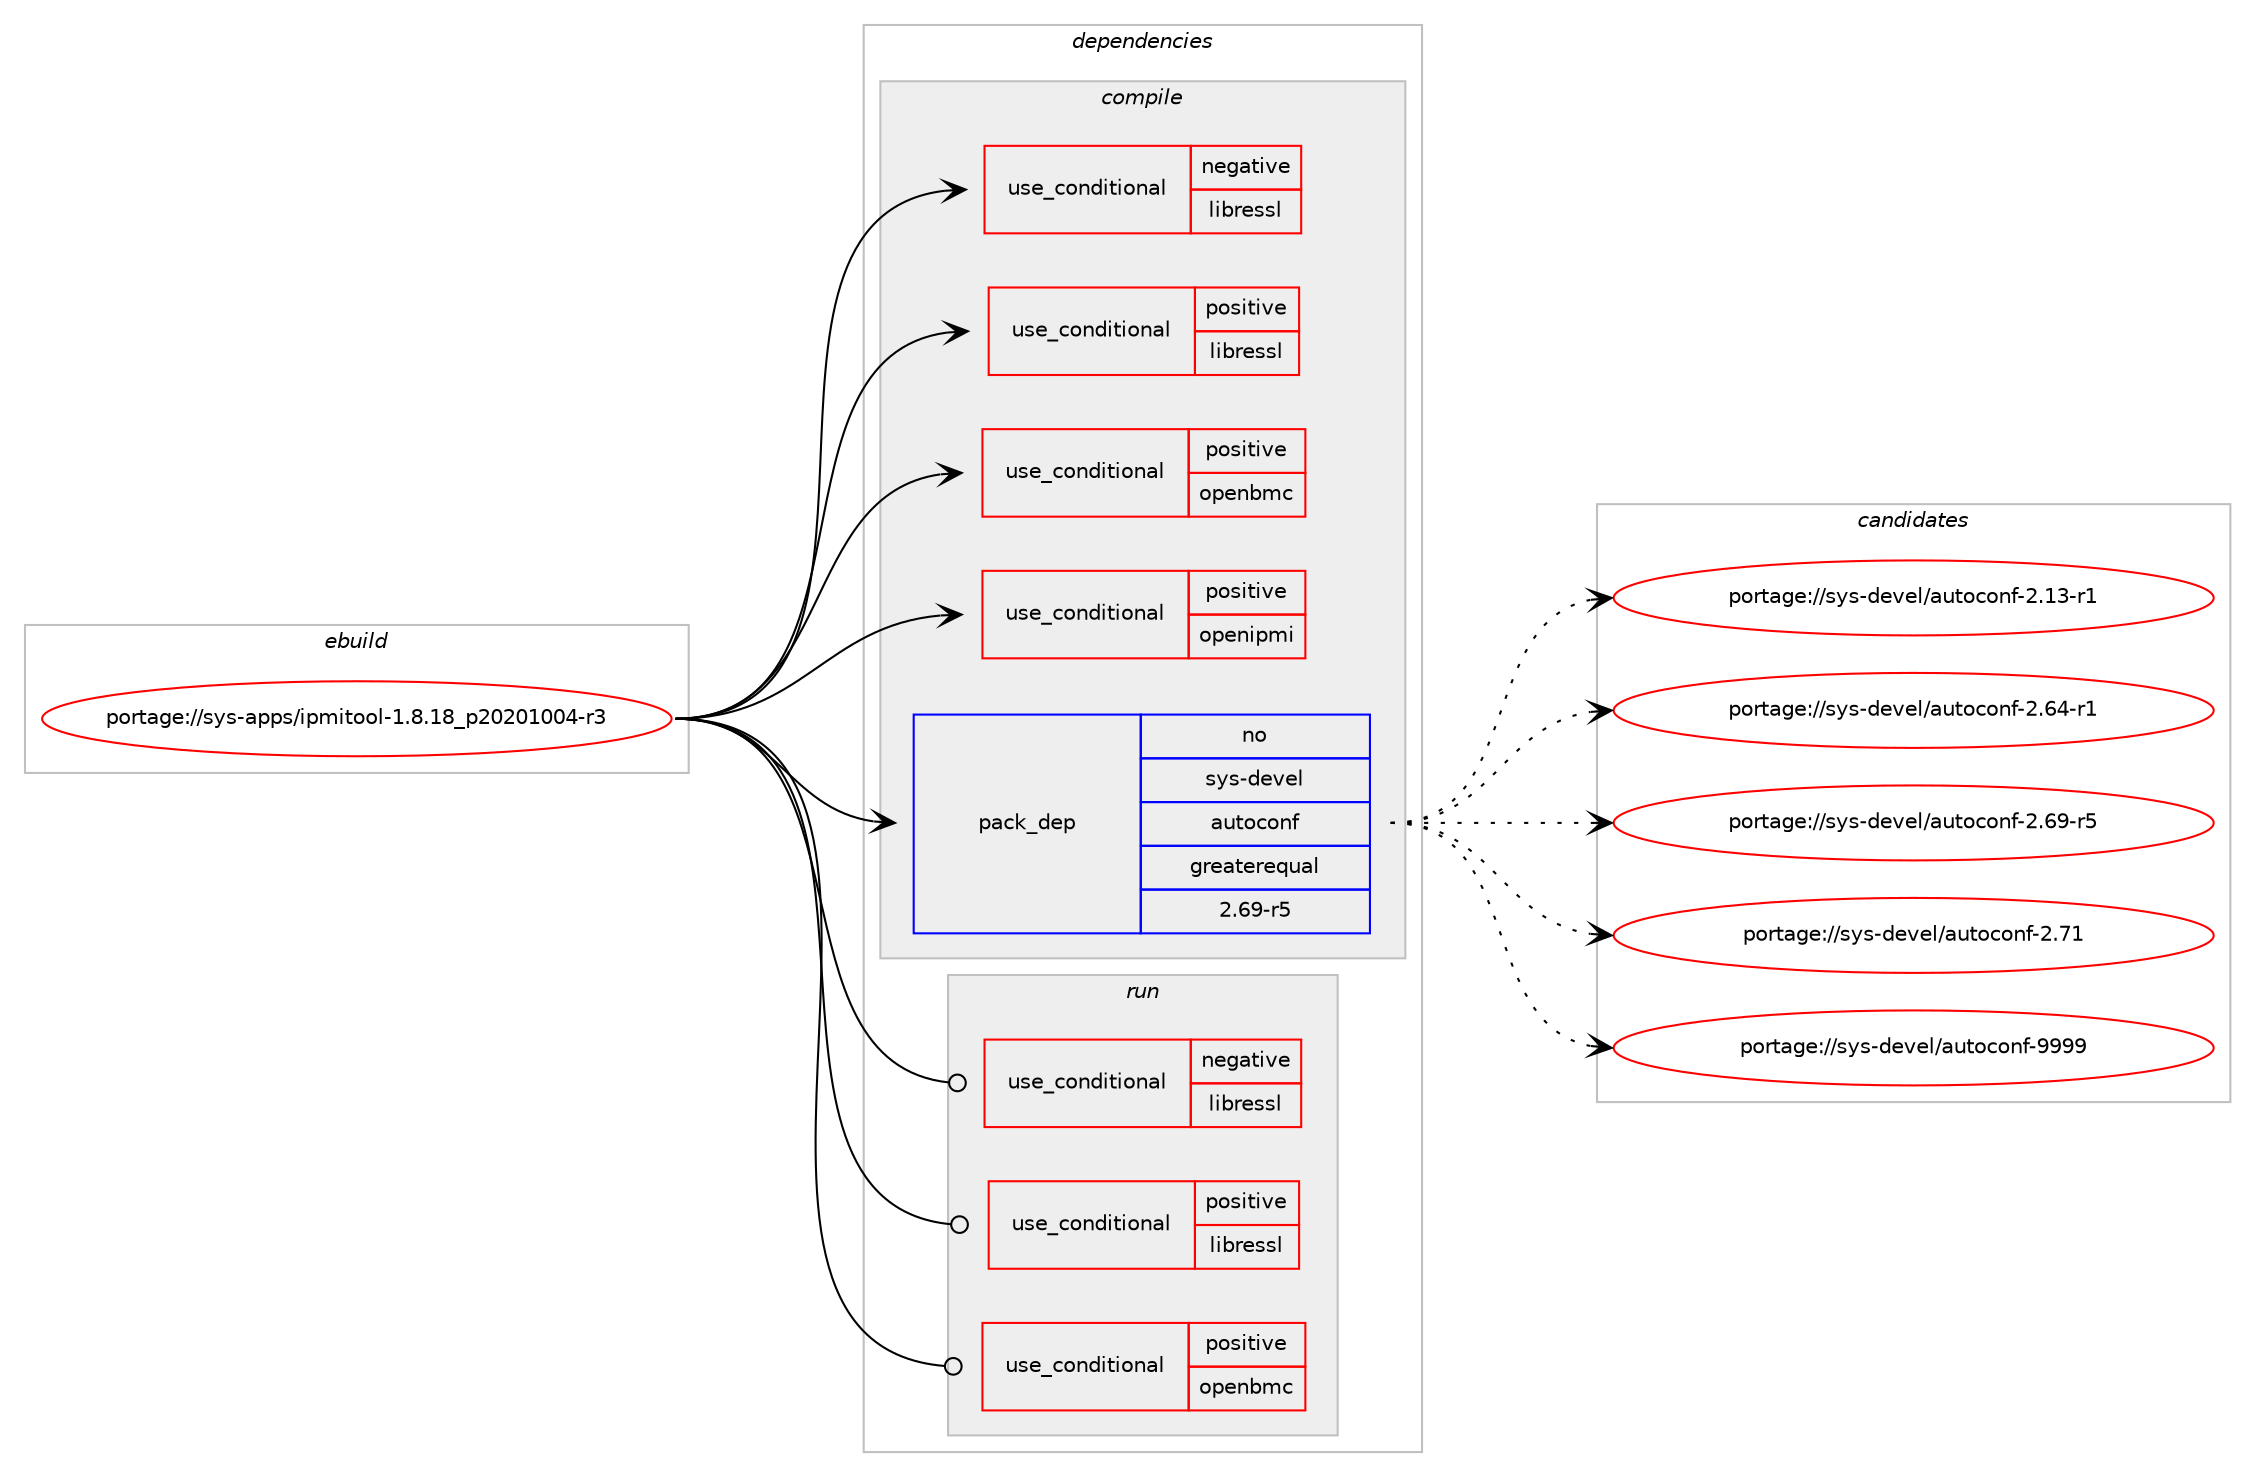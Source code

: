 digraph prolog {

# *************
# Graph options
# *************

newrank=true;
concentrate=true;
compound=true;
graph [rankdir=LR,fontname=Helvetica,fontsize=10,ranksep=1.5];#, ranksep=2.5, nodesep=0.2];
edge  [arrowhead=vee];
node  [fontname=Helvetica,fontsize=10];

# **********
# The ebuild
# **********

subgraph cluster_leftcol {
color=gray;
rank=same;
label=<<i>ebuild</i>>;
id [label="portage://sys-apps/ipmitool-1.8.18_p20201004-r3", color=red, width=4, href="../sys-apps/ipmitool-1.8.18_p20201004-r3.svg"];
}

# ****************
# The dependencies
# ****************

subgraph cluster_midcol {
color=gray;
label=<<i>dependencies</i>>;
subgraph cluster_compile {
fillcolor="#eeeeee";
style=filled;
label=<<i>compile</i>>;
subgraph cond627 {
dependency1001 [label=<<TABLE BORDER="0" CELLBORDER="1" CELLSPACING="0" CELLPADDING="4"><TR><TD ROWSPAN="3" CELLPADDING="10">use_conditional</TD></TR><TR><TD>negative</TD></TR><TR><TD>libressl</TD></TR></TABLE>>, shape=none, color=red];
# *** BEGIN UNKNOWN DEPENDENCY TYPE (TODO) ***
# dependency1001 -> package_dependency(portage://sys-apps/ipmitool-1.8.18_p20201004-r3,install,no,dev-libs,openssl,none,[,,],[slot(0),equal],[])
# *** END UNKNOWN DEPENDENCY TYPE (TODO) ***

}
id:e -> dependency1001:w [weight=20,style="solid",arrowhead="vee"];
subgraph cond628 {
dependency1002 [label=<<TABLE BORDER="0" CELLBORDER="1" CELLSPACING="0" CELLPADDING="4"><TR><TD ROWSPAN="3" CELLPADDING="10">use_conditional</TD></TR><TR><TD>positive</TD></TR><TR><TD>libressl</TD></TR></TABLE>>, shape=none, color=red];
# *** BEGIN UNKNOWN DEPENDENCY TYPE (TODO) ***
# dependency1002 -> package_dependency(portage://sys-apps/ipmitool-1.8.18_p20201004-r3,install,no,dev-libs,libressl,none,[,,],[slot(0),equal],[])
# *** END UNKNOWN DEPENDENCY TYPE (TODO) ***

}
id:e -> dependency1002:w [weight=20,style="solid",arrowhead="vee"];
subgraph cond629 {
dependency1003 [label=<<TABLE BORDER="0" CELLBORDER="1" CELLSPACING="0" CELLPADDING="4"><TR><TD ROWSPAN="3" CELLPADDING="10">use_conditional</TD></TR><TR><TD>positive</TD></TR><TR><TD>openbmc</TD></TR></TABLE>>, shape=none, color=red];
# *** BEGIN UNKNOWN DEPENDENCY TYPE (TODO) ***
# dependency1003 -> package_dependency(portage://sys-apps/ipmitool-1.8.18_p20201004-r3,install,no,sys-apps,systemd,none,[,,],[slot(0),equal],[])
# *** END UNKNOWN DEPENDENCY TYPE (TODO) ***

}
id:e -> dependency1003:w [weight=20,style="solid",arrowhead="vee"];
subgraph cond630 {
dependency1004 [label=<<TABLE BORDER="0" CELLBORDER="1" CELLSPACING="0" CELLPADDING="4"><TR><TD ROWSPAN="3" CELLPADDING="10">use_conditional</TD></TR><TR><TD>positive</TD></TR><TR><TD>openipmi</TD></TR></TABLE>>, shape=none, color=red];
# *** BEGIN UNKNOWN DEPENDENCY TYPE (TODO) ***
# dependency1004 -> package_dependency(portage://sys-apps/ipmitool-1.8.18_p20201004-r3,install,no,sys-libs,openipmi,none,[,,],[],[])
# *** END UNKNOWN DEPENDENCY TYPE (TODO) ***

}
id:e -> dependency1004:w [weight=20,style="solid",arrowhead="vee"];
subgraph pack353 {
dependency1005 [label=<<TABLE BORDER="0" CELLBORDER="1" CELLSPACING="0" CELLPADDING="4" WIDTH="220"><TR><TD ROWSPAN="6" CELLPADDING="30">pack_dep</TD></TR><TR><TD WIDTH="110">no</TD></TR><TR><TD>sys-devel</TD></TR><TR><TD>autoconf</TD></TR><TR><TD>greaterequal</TD></TR><TR><TD>2.69-r5</TD></TR></TABLE>>, shape=none, color=blue];
}
id:e -> dependency1005:w [weight=20,style="solid",arrowhead="vee"];
# *** BEGIN UNKNOWN DEPENDENCY TYPE (TODO) ***
# id -> package_dependency(portage://sys-apps/ipmitool-1.8.18_p20201004-r3,install,no,sys-libs,readline,none,[,,],[slot(0),equal],[])
# *** END UNKNOWN DEPENDENCY TYPE (TODO) ***

# *** BEGIN UNKNOWN DEPENDENCY TYPE (TODO) ***
# id -> package_dependency(portage://sys-apps/ipmitool-1.8.18_p20201004-r3,install,no,virtual,os-headers,none,[,,],[],[])
# *** END UNKNOWN DEPENDENCY TYPE (TODO) ***

}
subgraph cluster_compileandrun {
fillcolor="#eeeeee";
style=filled;
label=<<i>compile and run</i>>;
}
subgraph cluster_run {
fillcolor="#eeeeee";
style=filled;
label=<<i>run</i>>;
subgraph cond631 {
dependency1006 [label=<<TABLE BORDER="0" CELLBORDER="1" CELLSPACING="0" CELLPADDING="4"><TR><TD ROWSPAN="3" CELLPADDING="10">use_conditional</TD></TR><TR><TD>negative</TD></TR><TR><TD>libressl</TD></TR></TABLE>>, shape=none, color=red];
# *** BEGIN UNKNOWN DEPENDENCY TYPE (TODO) ***
# dependency1006 -> package_dependency(portage://sys-apps/ipmitool-1.8.18_p20201004-r3,run,no,dev-libs,openssl,none,[,,],[slot(0),equal],[])
# *** END UNKNOWN DEPENDENCY TYPE (TODO) ***

}
id:e -> dependency1006:w [weight=20,style="solid",arrowhead="odot"];
subgraph cond632 {
dependency1007 [label=<<TABLE BORDER="0" CELLBORDER="1" CELLSPACING="0" CELLPADDING="4"><TR><TD ROWSPAN="3" CELLPADDING="10">use_conditional</TD></TR><TR><TD>positive</TD></TR><TR><TD>libressl</TD></TR></TABLE>>, shape=none, color=red];
# *** BEGIN UNKNOWN DEPENDENCY TYPE (TODO) ***
# dependency1007 -> package_dependency(portage://sys-apps/ipmitool-1.8.18_p20201004-r3,run,no,dev-libs,libressl,none,[,,],[slot(0),equal],[])
# *** END UNKNOWN DEPENDENCY TYPE (TODO) ***

}
id:e -> dependency1007:w [weight=20,style="solid",arrowhead="odot"];
subgraph cond633 {
dependency1008 [label=<<TABLE BORDER="0" CELLBORDER="1" CELLSPACING="0" CELLPADDING="4"><TR><TD ROWSPAN="3" CELLPADDING="10">use_conditional</TD></TR><TR><TD>positive</TD></TR><TR><TD>openbmc</TD></TR></TABLE>>, shape=none, color=red];
# *** BEGIN UNKNOWN DEPENDENCY TYPE (TODO) ***
# dependency1008 -> package_dependency(portage://sys-apps/ipmitool-1.8.18_p20201004-r3,run,no,sys-apps,systemd,none,[,,],[slot(0),equal],[])
# *** END UNKNOWN DEPENDENCY TYPE (TODO) ***

}
id:e -> dependency1008:w [weight=20,style="solid",arrowhead="odot"];
# *** BEGIN UNKNOWN DEPENDENCY TYPE (TODO) ***
# id -> package_dependency(portage://sys-apps/ipmitool-1.8.18_p20201004-r3,run,no,sys-libs,readline,none,[,,],[slot(0),equal],[])
# *** END UNKNOWN DEPENDENCY TYPE (TODO) ***

}
}

# **************
# The candidates
# **************

subgraph cluster_choices {
rank=same;
color=gray;
label=<<i>candidates</i>>;

subgraph choice353 {
color=black;
nodesep=1;
choice1151211154510010111810110847971171161119911111010245504649514511449 [label="portage://sys-devel/autoconf-2.13-r1", color=red, width=4,href="../sys-devel/autoconf-2.13-r1.svg"];
choice1151211154510010111810110847971171161119911111010245504654524511449 [label="portage://sys-devel/autoconf-2.64-r1", color=red, width=4,href="../sys-devel/autoconf-2.64-r1.svg"];
choice1151211154510010111810110847971171161119911111010245504654574511453 [label="portage://sys-devel/autoconf-2.69-r5", color=red, width=4,href="../sys-devel/autoconf-2.69-r5.svg"];
choice115121115451001011181011084797117116111991111101024550465549 [label="portage://sys-devel/autoconf-2.71", color=red, width=4,href="../sys-devel/autoconf-2.71.svg"];
choice115121115451001011181011084797117116111991111101024557575757 [label="portage://sys-devel/autoconf-9999", color=red, width=4,href="../sys-devel/autoconf-9999.svg"];
dependency1005:e -> choice1151211154510010111810110847971171161119911111010245504649514511449:w [style=dotted,weight="100"];
dependency1005:e -> choice1151211154510010111810110847971171161119911111010245504654524511449:w [style=dotted,weight="100"];
dependency1005:e -> choice1151211154510010111810110847971171161119911111010245504654574511453:w [style=dotted,weight="100"];
dependency1005:e -> choice115121115451001011181011084797117116111991111101024550465549:w [style=dotted,weight="100"];
dependency1005:e -> choice115121115451001011181011084797117116111991111101024557575757:w [style=dotted,weight="100"];
}
}

}
